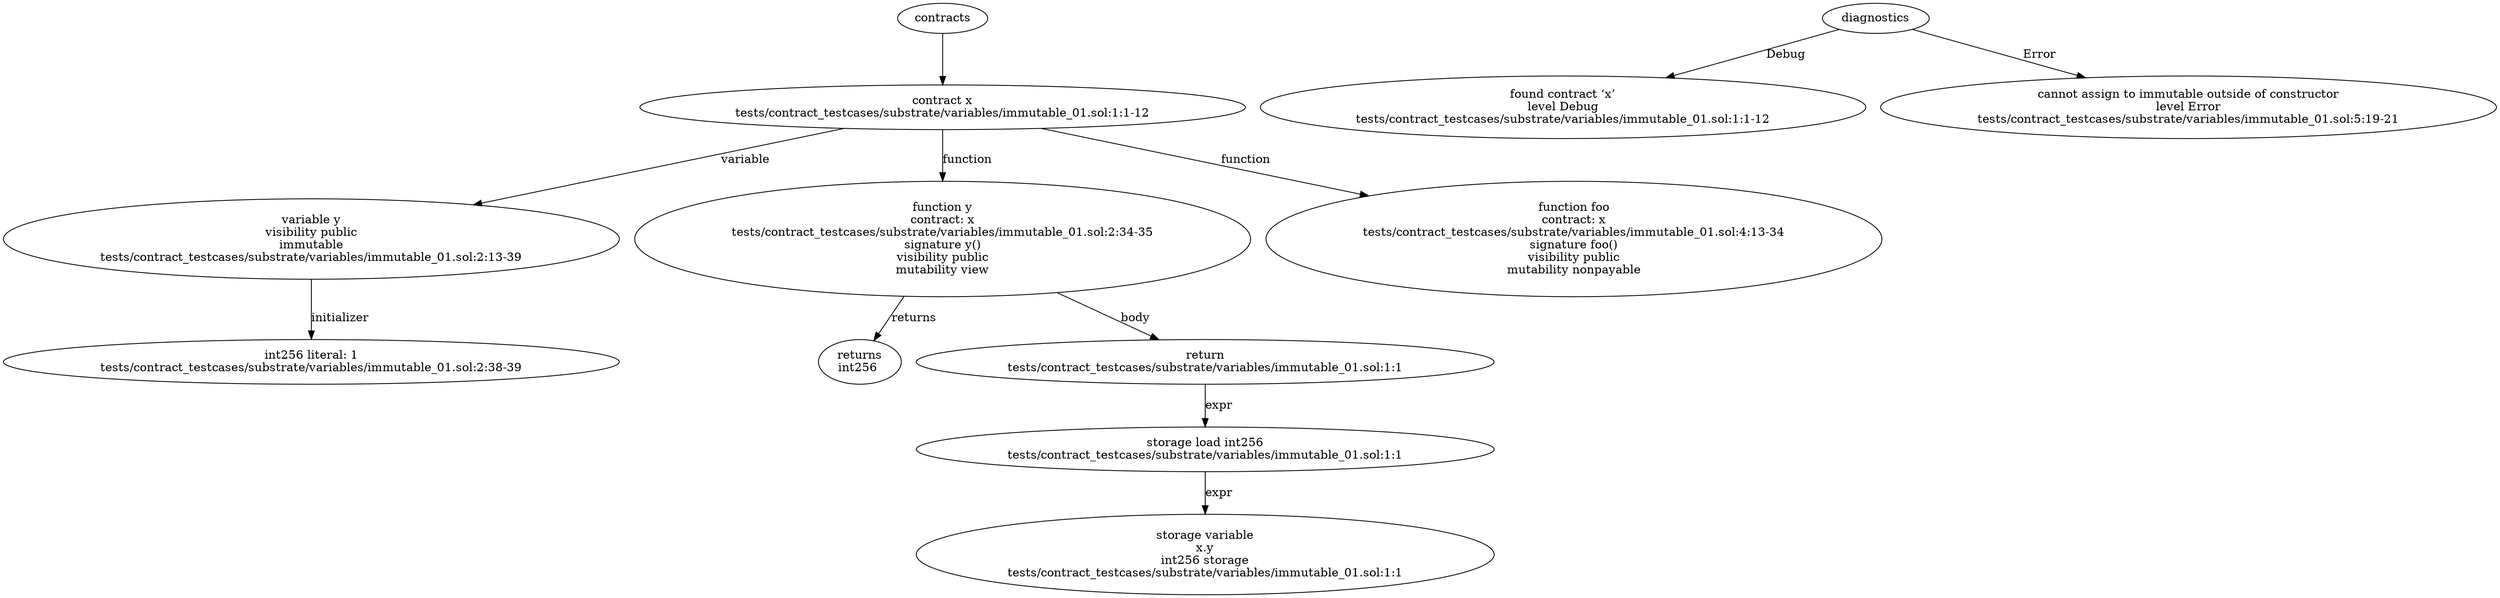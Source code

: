 strict digraph "tests/contract_testcases/substrate/variables/immutable_01.sol" {
	contract [label="contract x\ntests/contract_testcases/substrate/variables/immutable_01.sol:1:1-12"]
	var [label="variable y\nvisibility public\nimmutable\ntests/contract_testcases/substrate/variables/immutable_01.sol:2:13-39"]
	number_literal [label="int256 literal: 1\ntests/contract_testcases/substrate/variables/immutable_01.sol:2:38-39"]
	y [label="function y\ncontract: x\ntests/contract_testcases/substrate/variables/immutable_01.sol:2:34-35\nsignature y()\nvisibility public\nmutability view"]
	returns [label="returns\nint256 "]
	return [label="return\ntests/contract_testcases/substrate/variables/immutable_01.sol:1:1"]
	storage_load [label="storage load int256\ntests/contract_testcases/substrate/variables/immutable_01.sol:1:1"]
	storage_var [label="storage variable\nx.y\nint256 storage\ntests/contract_testcases/substrate/variables/immutable_01.sol:1:1"]
	foo [label="function foo\ncontract: x\ntests/contract_testcases/substrate/variables/immutable_01.sol:4:13-34\nsignature foo()\nvisibility public\nmutability nonpayable"]
	diagnostic [label="found contract ‘x’\nlevel Debug\ntests/contract_testcases/substrate/variables/immutable_01.sol:1:1-12"]
	diagnostic_12 [label="cannot assign to immutable outside of constructor\nlevel Error\ntests/contract_testcases/substrate/variables/immutable_01.sol:5:19-21"]
	contracts -> contract
	contract -> var [label="variable"]
	var -> number_literal [label="initializer"]
	contract -> y [label="function"]
	y -> returns [label="returns"]
	y -> return [label="body"]
	return -> storage_load [label="expr"]
	storage_load -> storage_var [label="expr"]
	contract -> foo [label="function"]
	diagnostics -> diagnostic [label="Debug"]
	diagnostics -> diagnostic_12 [label="Error"]
}
